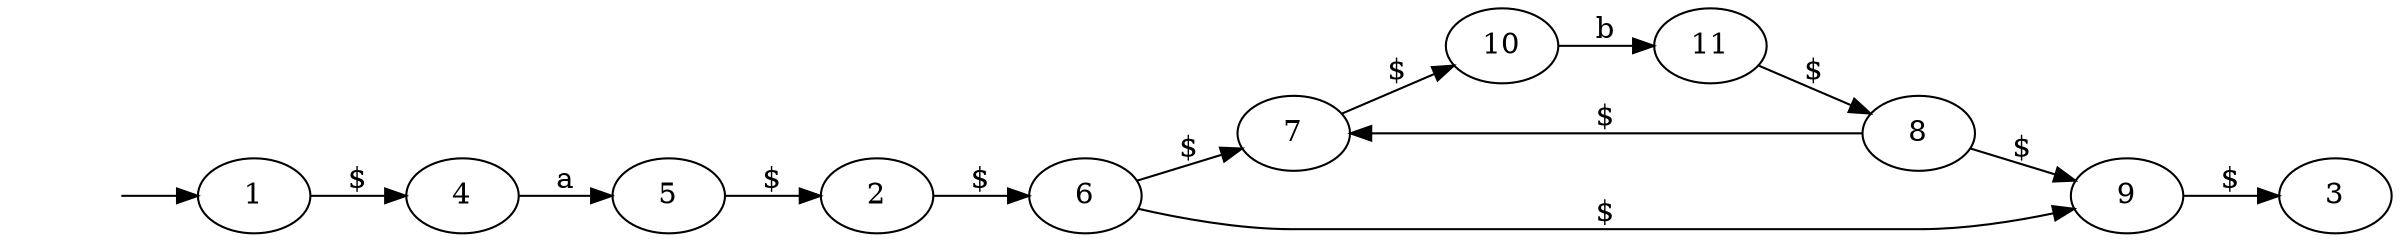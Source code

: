 digraph g {

rankdir=LR; 

NOTHING [label="", shape=none];
"1" [ label = "1" ]; 

"2" [ label = "2" ]; 

"3" [ label = "3" ]; 

"4" [ label = "4" ]; 

"5" [ label = "5" ]; 

"6" [ label = "6" ]; 

"7" [ label = "7" ]; 

"8" [ label = "8" ]; 

"9" [ label = "9" ]; 

"10" [ label = "10" ]; 

"11" [ label = "11" ]; 

"1" -> "4" [ label = "$" ]; 

"2" -> "6" [ label = "$" ]; 

"4" -> "5" [ label = "a" ]; 

"5" -> "2" [ label = "$" ]; 

"6" -> "7" [ label = "$" ]; 

"6" -> "9" [ label = "$" ]; 

"7" -> "10" [ label = "$" ]; 

"8" -> "7" [ label = "$" ]; 

"8" -> "9" [ label = "$" ]; 

"9" -> "3" [ label = "$" ]; 

"10" -> "11" [ label = "b" ]; 

"11" -> "8" [ label = "$" ]; 

NOTHING -> "1";

}